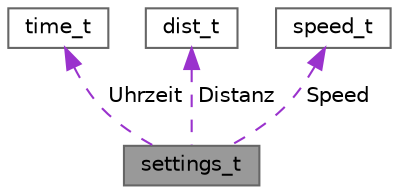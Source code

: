 digraph "settings_t"
{
 // LATEX_PDF_SIZE
  bgcolor="transparent";
  edge [fontname=Helvetica,fontsize=10,labelfontname=Helvetica,labelfontsize=10];
  node [fontname=Helvetica,fontsize=10,shape=box,height=0.2,width=0.4];
  Node1 [label="settings_t",height=0.2,width=0.4,color="gray40", fillcolor="grey60", style="filled", fontcolor="black",tooltip=" "];
  Node2 -> Node1 [dir="back",color="darkorchid3",style="dashed",label=" Uhrzeit" ];
  Node2 [label="time_t",height=0.2,width=0.4,color="gray40", fillcolor="white", style="filled",URL="$structtime__t.html",tooltip=" "];
  Node3 -> Node1 [dir="back",color="darkorchid3",style="dashed",label=" Distanz" ];
  Node3 [label="dist_t",height=0.2,width=0.4,color="gray40", fillcolor="white", style="filled",URL="$structdist__t.html",tooltip=" "];
  Node4 -> Node1 [dir="back",color="darkorchid3",style="dashed",label=" Speed" ];
  Node4 [label="speed_t",height=0.2,width=0.4,color="gray40", fillcolor="white", style="filled",URL="$structspeed__t.html",tooltip=" "];
}
